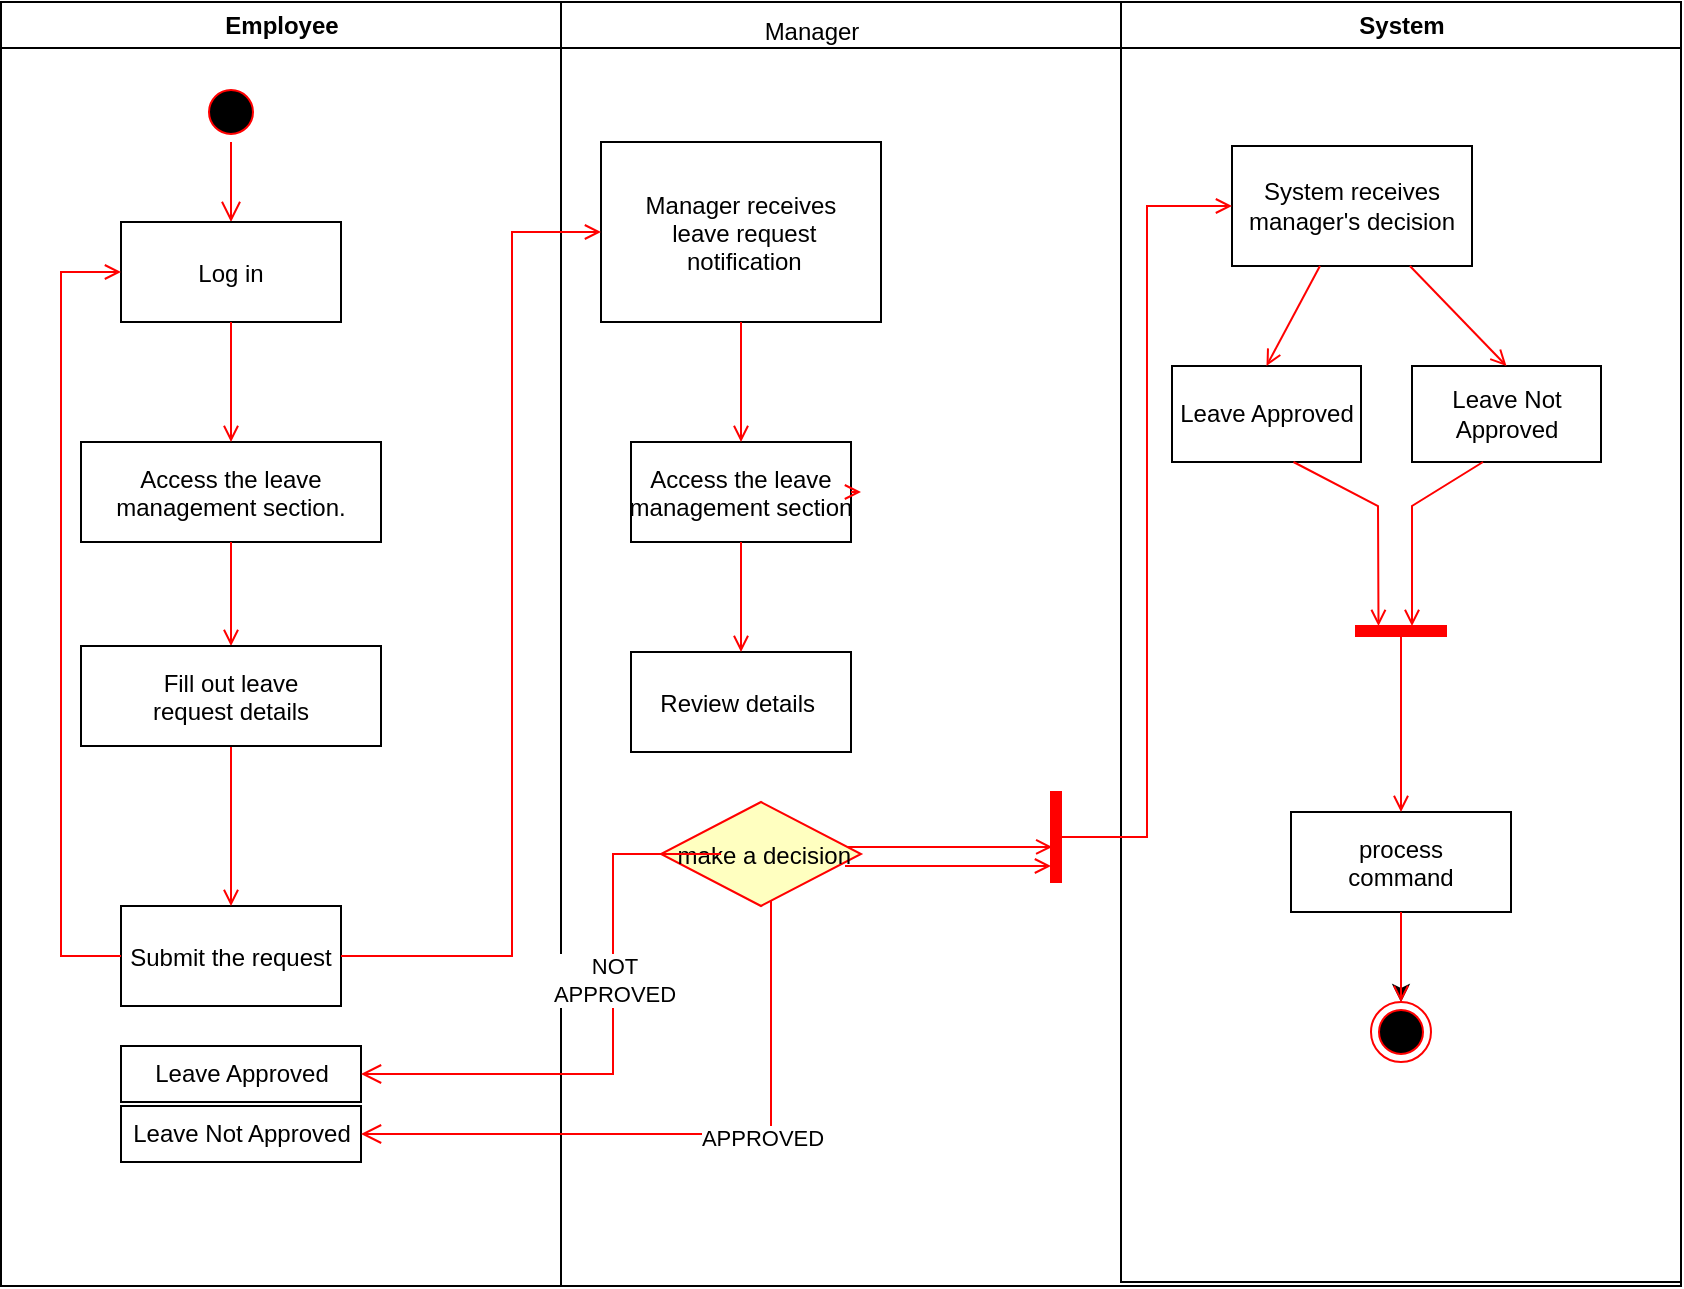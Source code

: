 <mxfile version="22.1.3" type="github">
  <diagram name="Page-1" id="e7e014a7-5840-1c2e-5031-d8a46d1fe8dd">
    <mxGraphModel dx="1320" dy="1082" grid="1" gridSize="10" guides="1" tooltips="1" connect="1" arrows="1" fold="1" page="1" pageScale="1" pageWidth="1169" pageHeight="826" background="none" math="0" shadow="0">
      <root>
        <mxCell id="0" />
        <mxCell id="1" parent="0" />
        <mxCell id="2" value="Employee" style="swimlane;whiteSpace=wrap" parent="1" vertex="1">
          <mxGeometry x="164.5" y="128" width="280" height="642" as="geometry" />
        </mxCell>
        <mxCell id="5" value="" style="ellipse;shape=startState;fillColor=#000000;strokeColor=#ff0000;" parent="2" vertex="1">
          <mxGeometry x="100" y="40" width="30" height="30" as="geometry" />
        </mxCell>
        <mxCell id="6" value="" style="edgeStyle=elbowEdgeStyle;elbow=horizontal;verticalAlign=bottom;endArrow=open;endSize=8;strokeColor=#FF0000;endFill=1;rounded=0" parent="2" source="5" target="7" edge="1">
          <mxGeometry x="100" y="40" as="geometry">
            <mxPoint x="115" y="110" as="targetPoint" />
          </mxGeometry>
        </mxCell>
        <mxCell id="7" value="Log in" style="" parent="2" vertex="1">
          <mxGeometry x="60" y="110" width="110" height="50" as="geometry" />
        </mxCell>
        <mxCell id="8" value="Access the leave &#xa;management section." style="" parent="2" vertex="1">
          <mxGeometry x="40" y="220" width="150" height="50" as="geometry" />
        </mxCell>
        <mxCell id="9" value="" style="endArrow=open;strokeColor=#FF0000;endFill=1;rounded=0" parent="2" source="7" target="8" edge="1">
          <mxGeometry relative="1" as="geometry" />
        </mxCell>
        <mxCell id="10" value="Submit the request" style="" parent="2" vertex="1">
          <mxGeometry x="60" y="452" width="110" height="50" as="geometry" />
        </mxCell>
        <mxCell id="11" value="" style="endArrow=open;strokeColor=#FF0000;endFill=1;rounded=0" parent="2" source="Obg6PaAVn3-xhSzGMp4l-42" target="10" edge="1">
          <mxGeometry relative="1" as="geometry" />
        </mxCell>
        <mxCell id="12" value="" style="edgeStyle=elbowEdgeStyle;elbow=horizontal;strokeColor=#FF0000;endArrow=open;endFill=1;rounded=0" parent="2" source="10" target="7" edge="1">
          <mxGeometry width="100" height="100" relative="1" as="geometry">
            <mxPoint x="160" y="290" as="sourcePoint" />
            <mxPoint x="260" y="190" as="targetPoint" />
            <Array as="points">
              <mxPoint x="30" y="250" />
            </Array>
          </mxGeometry>
        </mxCell>
        <mxCell id="Obg6PaAVn3-xhSzGMp4l-43" value="" style="endArrow=open;strokeColor=#FF0000;endFill=1;rounded=0" edge="1" parent="2" source="8" target="Obg6PaAVn3-xhSzGMp4l-42">
          <mxGeometry relative="1" as="geometry">
            <mxPoint x="279.5" y="398" as="sourcePoint" />
            <mxPoint x="279.5" y="580" as="targetPoint" />
          </mxGeometry>
        </mxCell>
        <mxCell id="Obg6PaAVn3-xhSzGMp4l-42" value="Fill out leave &#xa;request details" style="" vertex="1" parent="2">
          <mxGeometry x="40" y="322" width="150" height="50" as="geometry" />
        </mxCell>
        <mxCell id="Obg6PaAVn3-xhSzGMp4l-54" value="Leave Approved" style="rounded=0;whiteSpace=wrap;html=1;" vertex="1" parent="2">
          <mxGeometry x="60" y="522" width="120" height="28" as="geometry" />
        </mxCell>
        <mxCell id="Obg6PaAVn3-xhSzGMp4l-55" value="Leave Not Approved" style="rounded=0;whiteSpace=wrap;html=1;" vertex="1" parent="2">
          <mxGeometry x="60" y="552" width="120" height="28" as="geometry" />
        </mxCell>
        <mxCell id="3" value="" style="swimlane;whiteSpace=wrap" parent="1" vertex="1">
          <mxGeometry x="444.5" y="128" width="560" height="642" as="geometry" />
        </mxCell>
        <mxCell id="15" value="Manager receives&#xa; leave request&#xa; notification" style="" parent="3" vertex="1">
          <mxGeometry x="20" y="70" width="140" height="90" as="geometry" />
        </mxCell>
        <mxCell id="16" value="Access the leave &#xa;management section" style="" parent="3" vertex="1">
          <mxGeometry x="35" y="220" width="110" height="50" as="geometry" />
        </mxCell>
        <mxCell id="17" value="" style="endArrow=open;strokeColor=#FF0000;endFill=1;rounded=0" parent="3" source="15" target="16" edge="1">
          <mxGeometry relative="1" as="geometry" />
        </mxCell>
        <mxCell id="18" value="Review details " style="" parent="3" vertex="1">
          <mxGeometry x="35" y="325" width="110" height="50" as="geometry" />
        </mxCell>
        <mxCell id="19" value="" style="endArrow=open;strokeColor=#FF0000;endFill=1;rounded=0" parent="3" source="16" target="18" edge="1">
          <mxGeometry relative="1" as="geometry" />
        </mxCell>
        <mxCell id="24" value="" style="endArrow=open;strokeColor=#FF0000;endFill=1;rounded=0" parent="3" source="16" edge="1">
          <mxGeometry relative="1" as="geometry">
            <mxPoint x="150" y="245" as="targetPoint" />
          </mxGeometry>
        </mxCell>
        <mxCell id="41" value="" style="edgeStyle=elbowEdgeStyle;elbow=horizontal;entryX=0.126;entryY=0.611;strokeColor=#FF0000;endArrow=open;endFill=1;rounded=0;exitX=0.929;exitY=0.432;exitDx=0;exitDy=0;exitPerimeter=0;entryDx=0;entryDy=0;entryPerimeter=0;" parent="3" source="Obg6PaAVn3-xhSzGMp4l-47" target="34" edge="1">
          <mxGeometry width="100" height="100" relative="1" as="geometry">
            <mxPoint x="195" y="375" as="sourcePoint" />
            <mxPoint x="160" y="380" as="targetPoint" />
            <Array as="points">
              <mxPoint x="196" y="422" />
            </Array>
          </mxGeometry>
        </mxCell>
        <mxCell id="4" value="System" style="swimlane;whiteSpace=wrap" parent="3" vertex="1">
          <mxGeometry x="280" width="280" height="640" as="geometry" />
        </mxCell>
        <mxCell id="Obg6PaAVn3-xhSzGMp4l-64" value="" style="edgeStyle=orthogonalEdgeStyle;rounded=0;orthogonalLoop=1;jettySize=auto;html=1;" edge="1" parent="4" source="33" target="38">
          <mxGeometry relative="1" as="geometry" />
        </mxCell>
        <mxCell id="33" value="process&#xa;command" style="" parent="4" vertex="1">
          <mxGeometry x="85" y="405" width="110" height="50" as="geometry" />
        </mxCell>
        <mxCell id="38" value="" style="ellipse;shape=endState;fillColor=#000000;strokeColor=#ff0000" parent="4" vertex="1">
          <mxGeometry x="125" y="500" width="30" height="30" as="geometry" />
        </mxCell>
        <mxCell id="39" value="" style="endArrow=open;strokeColor=#FF0000;endFill=1;rounded=0" parent="4" source="33" target="38" edge="1">
          <mxGeometry relative="1" as="geometry" />
        </mxCell>
        <mxCell id="Obg6PaAVn3-xhSzGMp4l-59" value="Leave Approved" style="rounded=0;whiteSpace=wrap;html=1;" vertex="1" parent="4">
          <mxGeometry x="25.5" y="182" width="94.5" height="48" as="geometry" />
        </mxCell>
        <mxCell id="Obg6PaAVn3-xhSzGMp4l-60" value="Leave Not Approved" style="rounded=0;whiteSpace=wrap;html=1;" vertex="1" parent="4">
          <mxGeometry x="145.5" y="182" width="94.5" height="48" as="geometry" />
        </mxCell>
        <mxCell id="Obg6PaAVn3-xhSzGMp4l-61" value="" style="whiteSpace=wrap;strokeColor=#FF0000;fillColor=#FF0000;rotation=90;" vertex="1" parent="4">
          <mxGeometry x="137.5" y="292" width="5" height="45" as="geometry" />
        </mxCell>
        <mxCell id="Obg6PaAVn3-xhSzGMp4l-62" value="" style="endArrow=open;strokeColor=#FF0000;endFill=1;rounded=0;entryX=0;entryY=0.75;entryDx=0;entryDy=0;" edge="1" parent="4" target="Obg6PaAVn3-xhSzGMp4l-61">
          <mxGeometry relative="1" as="geometry">
            <mxPoint x="86.25" y="230" as="sourcePoint" />
            <mxPoint x="59.25" y="280" as="targetPoint" />
            <Array as="points">
              <mxPoint x="128.5" y="252" />
            </Array>
          </mxGeometry>
        </mxCell>
        <mxCell id="Obg6PaAVn3-xhSzGMp4l-63" value="" style="endArrow=open;strokeColor=#FF0000;endFill=1;rounded=0;" edge="1" parent="4">
          <mxGeometry relative="1" as="geometry">
            <mxPoint x="181" y="230" as="sourcePoint" />
            <mxPoint x="145.5" y="312" as="targetPoint" />
            <Array as="points">
              <mxPoint x="145.5" y="252" />
            </Array>
          </mxGeometry>
        </mxCell>
        <mxCell id="Obg6PaAVn3-xhSzGMp4l-66" value="" style="endArrow=open;strokeColor=#FF0000;endFill=1;rounded=0;exitX=1;exitY=0.5;exitDx=0;exitDy=0;" edge="1" parent="4" source="Obg6PaAVn3-xhSzGMp4l-61" target="33">
          <mxGeometry relative="1" as="geometry">
            <mxPoint x="137.5" y="312" as="sourcePoint" />
            <mxPoint x="185.5" y="362" as="targetPoint" />
          </mxGeometry>
        </mxCell>
        <mxCell id="Obg6PaAVn3-xhSzGMp4l-41" value="Manager" style="text;html=1;strokeColor=none;fillColor=none;align=center;verticalAlign=middle;whiteSpace=wrap;rounded=0;" vertex="1" parent="3">
          <mxGeometry x="95.5" width="60" height="30" as="geometry" />
        </mxCell>
        <mxCell id="Obg6PaAVn3-xhSzGMp4l-47" value=" make a decision" style="rhombus;fillColor=#ffffc0;strokeColor=#ff0000;" vertex="1" parent="3">
          <mxGeometry x="50" y="400" width="100" height="52" as="geometry" />
        </mxCell>
        <mxCell id="Obg6PaAVn3-xhSzGMp4l-49" value="" style="edgeStyle=elbowEdgeStyle;elbow=horizontal;align=left;verticalAlign=top;endArrow=open;endSize=8;strokeColor=#FF0000;endFill=1;rounded=0;entryX=1;entryY=0.5;entryDx=0;entryDy=0;" edge="1" parent="3" target="Obg6PaAVn3-xhSzGMp4l-54">
          <mxGeometry x="-1" relative="1" as="geometry">
            <mxPoint x="-54.5" y="542" as="targetPoint" />
            <mxPoint x="80" y="426" as="sourcePoint" />
            <Array as="points">
              <mxPoint x="26" y="482" />
            </Array>
          </mxGeometry>
        </mxCell>
        <mxCell id="Obg6PaAVn3-xhSzGMp4l-51" value="NOT&lt;br&gt;APPROVED" style="edgeLabel;html=1;align=center;verticalAlign=middle;resizable=0;points=[];" vertex="1" connectable="0" parent="Obg6PaAVn3-xhSzGMp4l-49">
          <mxGeometry x="-0.193" relative="1" as="geometry">
            <mxPoint as="offset" />
          </mxGeometry>
        </mxCell>
        <mxCell id="Obg6PaAVn3-xhSzGMp4l-52" value="" style="edgeStyle=elbowEdgeStyle;elbow=horizontal;entryX=0.126;entryY=0.611;strokeColor=#FF0000;endArrow=open;endFill=1;rounded=0;exitX=0.929;exitY=0.432;exitDx=0;exitDy=0;exitPerimeter=0;entryDx=0;entryDy=0;entryPerimeter=0;" edge="1" parent="3">
          <mxGeometry width="100" height="100" relative="1" as="geometry">
            <mxPoint x="142" y="432" as="sourcePoint" />
            <mxPoint x="245" y="432" as="targetPoint" />
            <Array as="points">
              <mxPoint x="195" y="432" />
            </Array>
          </mxGeometry>
        </mxCell>
        <mxCell id="34" value="" style="whiteSpace=wrap;strokeColor=#FF0000;fillColor=#FF0000" parent="3" vertex="1">
          <mxGeometry x="245" y="395" width="5" height="45" as="geometry" />
        </mxCell>
        <mxCell id="20" value="" style="endArrow=open;strokeColor=#FF0000;endFill=1;rounded=0" parent="1" source="10" target="15" edge="1">
          <mxGeometry relative="1" as="geometry">
            <Array as="points">
              <mxPoint x="420" y="605" />
              <mxPoint x="420" y="243" />
            </Array>
          </mxGeometry>
        </mxCell>
        <mxCell id="Obg6PaAVn3-xhSzGMp4l-48" value="" style="edgeStyle=elbowEdgeStyle;elbow=horizontal;align=left;verticalAlign=bottom;endArrow=open;endSize=8;strokeColor=#FF0000;endFill=1;rounded=0;" edge="1" parent="1" source="Obg6PaAVn3-xhSzGMp4l-47" target="Obg6PaAVn3-xhSzGMp4l-55">
          <mxGeometry x="-1" relative="1" as="geometry">
            <mxPoint x="390" y="700" as="targetPoint" />
            <Array as="points">
              <mxPoint x="549.5" y="542.5" />
            </Array>
          </mxGeometry>
        </mxCell>
        <mxCell id="Obg6PaAVn3-xhSzGMp4l-50" value="APPROVED" style="edgeLabel;html=1;align=center;verticalAlign=middle;resizable=0;points=[];" vertex="1" connectable="0" parent="Obg6PaAVn3-xhSzGMp4l-48">
          <mxGeometry x="-0.249" y="2" relative="1" as="geometry">
            <mxPoint as="offset" />
          </mxGeometry>
        </mxCell>
        <mxCell id="Obg6PaAVn3-xhSzGMp4l-56" value="System receives manager&#39;s decision" style="rounded=0;whiteSpace=wrap;html=1;" vertex="1" parent="1">
          <mxGeometry x="780" y="200" width="120" height="60" as="geometry" />
        </mxCell>
        <mxCell id="35" value="" style="edgeStyle=elbowEdgeStyle;elbow=horizontal;strokeColor=#FF0000;endArrow=open;endFill=1;rounded=0;" parent="1" target="Obg6PaAVn3-xhSzGMp4l-56" edge="1" source="34">
          <mxGeometry width="100" height="100" relative="1" as="geometry">
            <mxPoint x="694.5" y="538" as="sourcePoint" />
            <mxPoint x="840" y="230" as="targetPoint" />
            <Array as="points" />
          </mxGeometry>
        </mxCell>
        <mxCell id="Obg6PaAVn3-xhSzGMp4l-57" value="" style="endArrow=open;strokeColor=#FF0000;endFill=1;rounded=0;entryX=0.5;entryY=0;entryDx=0;entryDy=0;" edge="1" parent="1" source="Obg6PaAVn3-xhSzGMp4l-56" target="Obg6PaAVn3-xhSzGMp4l-59">
          <mxGeometry relative="1" as="geometry">
            <mxPoint x="814.5" y="270" as="sourcePoint" />
            <mxPoint x="790" y="315" as="targetPoint" />
          </mxGeometry>
        </mxCell>
        <mxCell id="Obg6PaAVn3-xhSzGMp4l-58" value="" style="endArrow=open;strokeColor=#FF0000;endFill=1;rounded=0;entryX=0.5;entryY=0;entryDx=0;entryDy=0;" edge="1" parent="1" source="Obg6PaAVn3-xhSzGMp4l-56" target="Obg6PaAVn3-xhSzGMp4l-60">
          <mxGeometry relative="1" as="geometry">
            <mxPoint x="872.5" y="260" as="sourcePoint" />
            <mxPoint x="910" y="315" as="targetPoint" />
          </mxGeometry>
        </mxCell>
      </root>
    </mxGraphModel>
  </diagram>
</mxfile>
